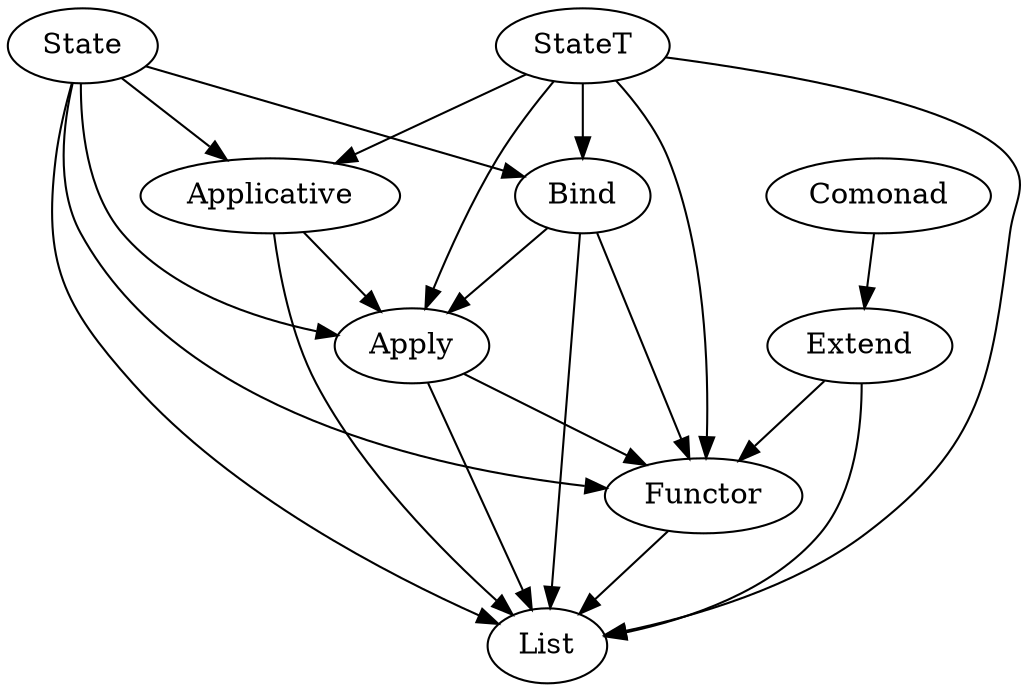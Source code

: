 digraph G {
    {
        list [label="List"];
        functor [label="Functor"];
        apply [label="Apply"];
        applicative [label="Applicative"];
        bind [label="Bind"];
        comonad [label="Comonad"];
        extend [label="Extend"];
        state [label="State"];
        stateT [label="StateT"];
    }

    functor -> list;
    apply -> list;
    apply -> functor;
    applicative -> apply;
    applicative -> list;
    bind -> list;
    bind -> apply;
    bind -> functor;
    comonad -> extend;
    extend -> list;
    extend -> functor;
    state -> list;
    state -> functor;
    state -> apply;
    state -> applicative;
    state -> bind;
    stateT -> list;
    stateT -> functor;
    stateT -> apply;
    stateT -> applicative;
    stateT -> bind;
}
